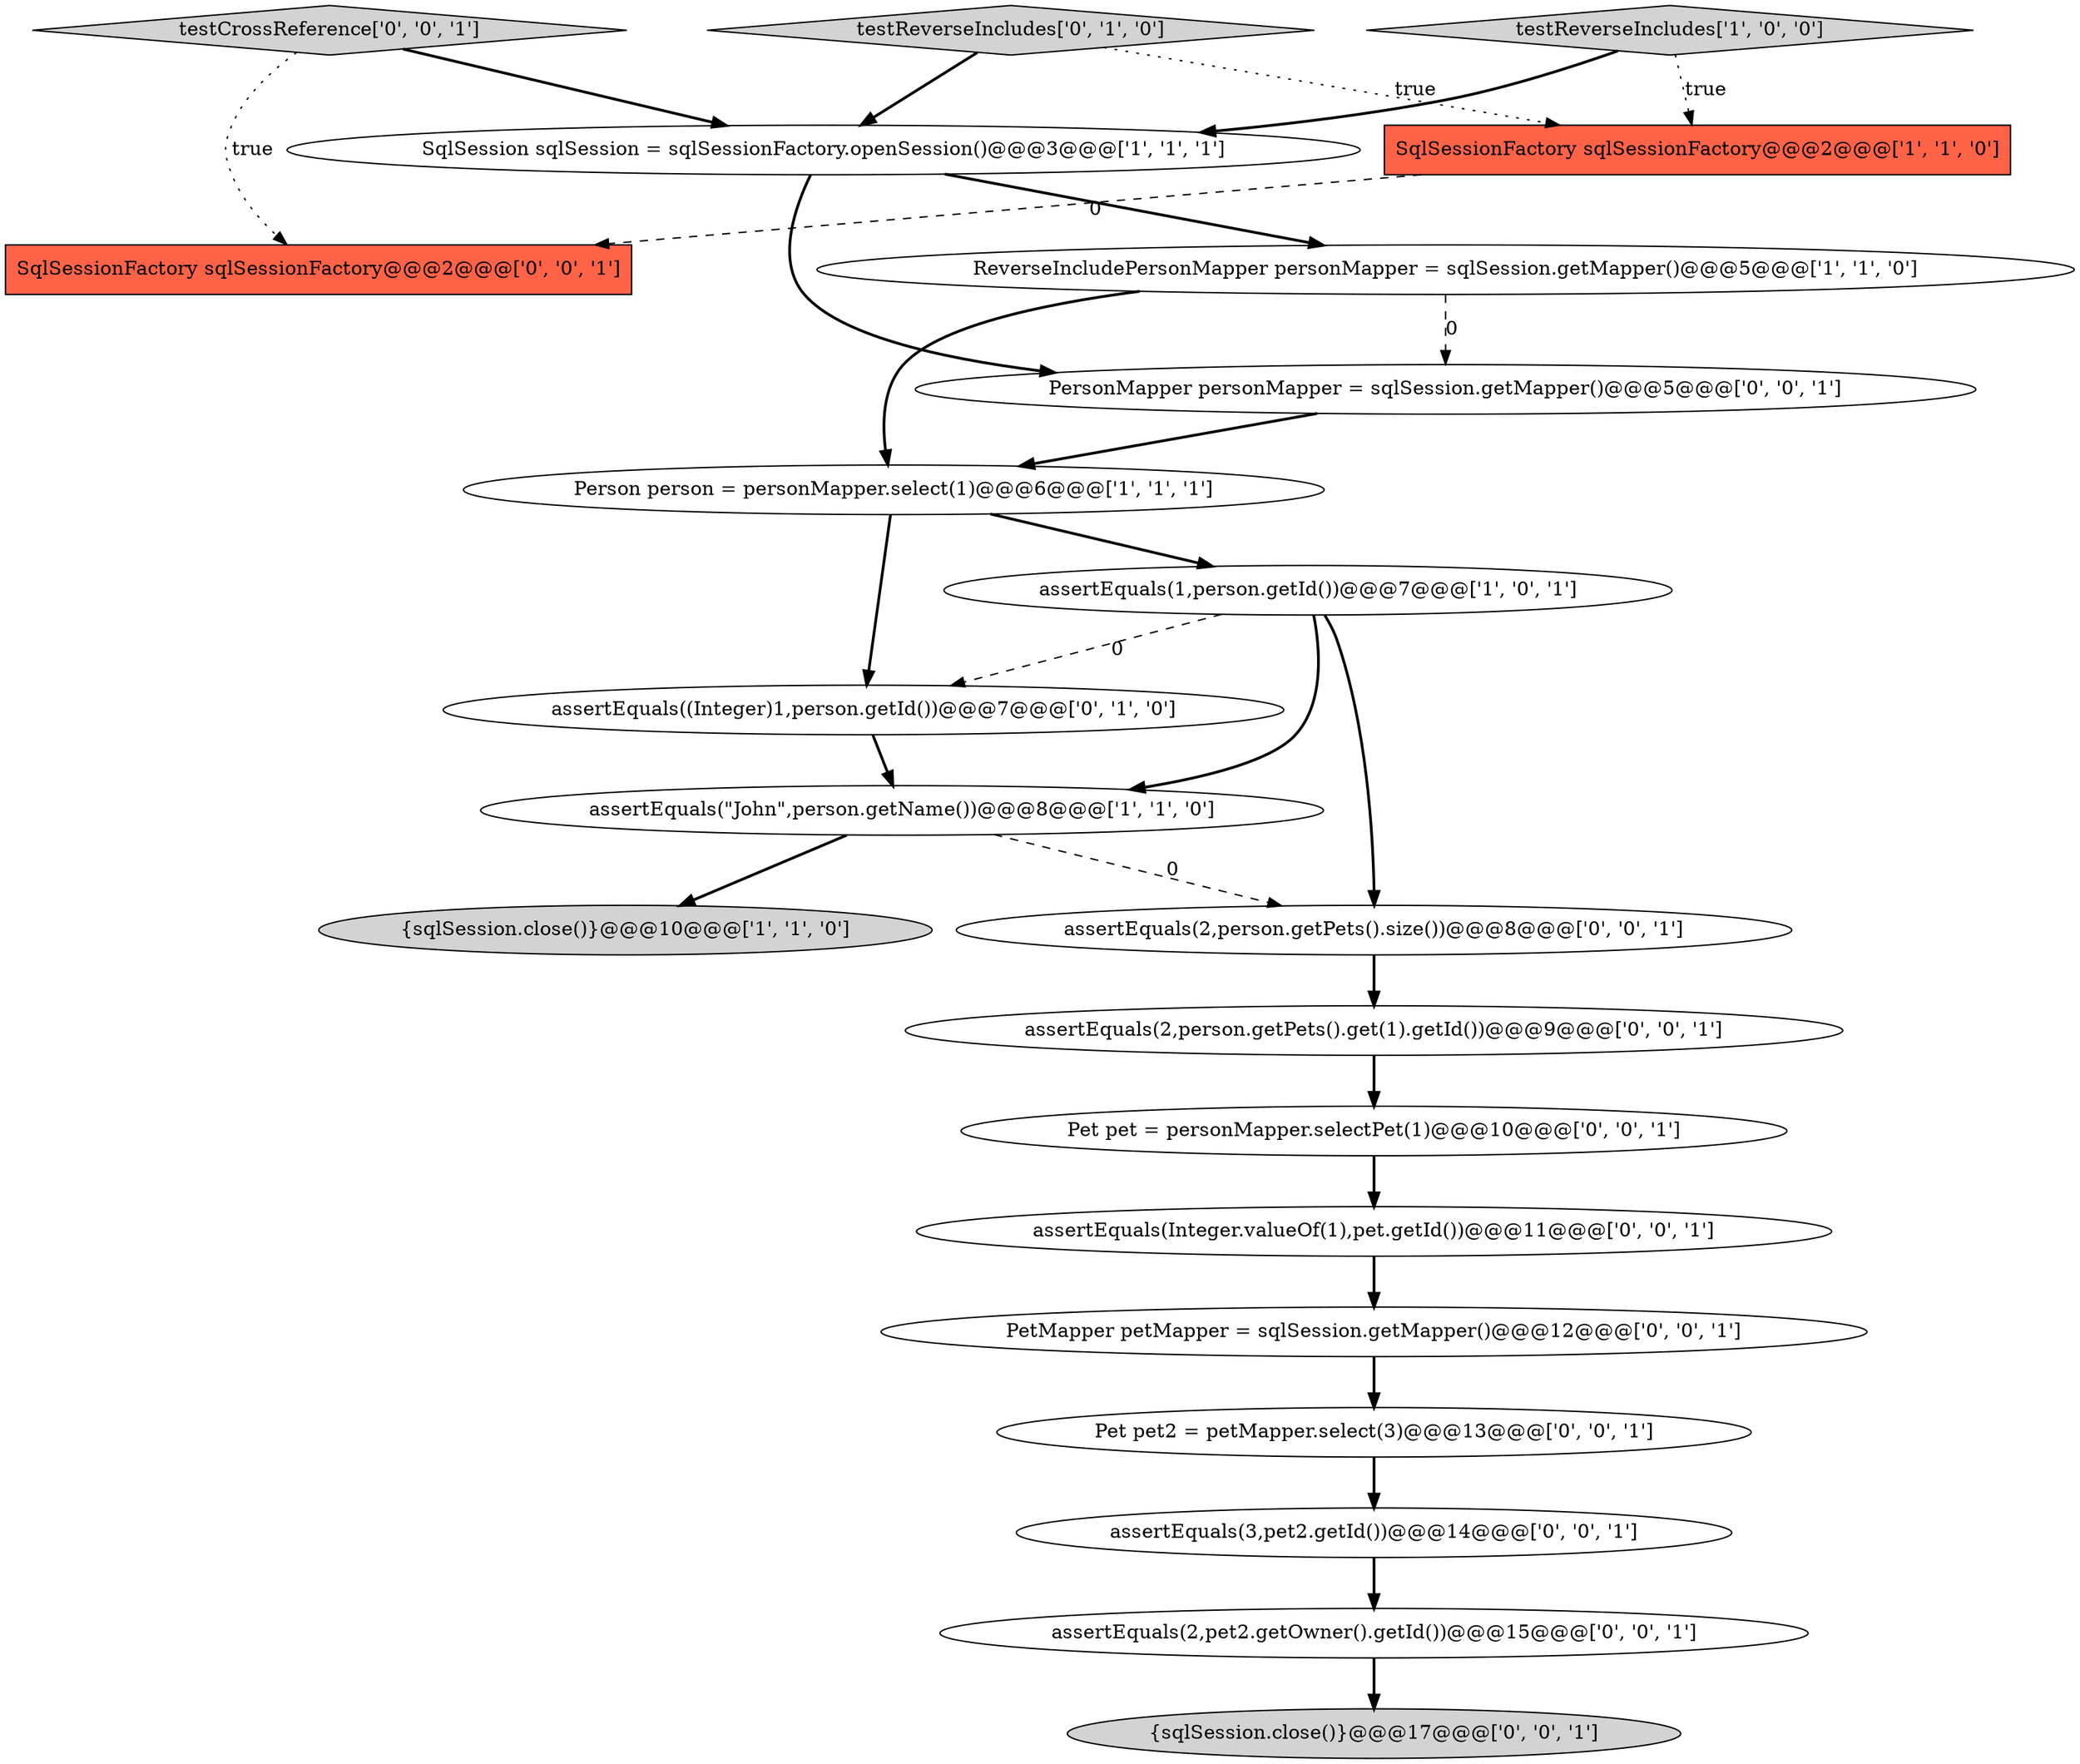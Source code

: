 digraph {
21 [style = filled, label = "assertEquals(3,pet2.getId())@@@14@@@['0', '0', '1']", fillcolor = white, shape = ellipse image = "AAA0AAABBB3BBB"];
15 [style = filled, label = "assertEquals(2,person.getPets().get(1).getId())@@@9@@@['0', '0', '1']", fillcolor = white, shape = ellipse image = "AAA0AAABBB3BBB"];
0 [style = filled, label = "SqlSession sqlSession = sqlSessionFactory.openSession()@@@3@@@['1', '1', '1']", fillcolor = white, shape = ellipse image = "AAA0AAABBB1BBB"];
1 [style = filled, label = "ReverseIncludePersonMapper personMapper = sqlSession.getMapper()@@@5@@@['1', '1', '0']", fillcolor = white, shape = ellipse image = "AAA0AAABBB1BBB"];
6 [style = filled, label = "assertEquals(\"John\",person.getName())@@@8@@@['1', '1', '0']", fillcolor = white, shape = ellipse image = "AAA0AAABBB1BBB"];
5 [style = filled, label = "SqlSessionFactory sqlSessionFactory@@@2@@@['1', '1', '0']", fillcolor = tomato, shape = box image = "AAA0AAABBB1BBB"];
16 [style = filled, label = "assertEquals(Integer.valueOf(1),pet.getId())@@@11@@@['0', '0', '1']", fillcolor = white, shape = ellipse image = "AAA0AAABBB3BBB"];
20 [style = filled, label = "assertEquals(2,pet2.getOwner().getId())@@@15@@@['0', '0', '1']", fillcolor = white, shape = ellipse image = "AAA0AAABBB3BBB"];
19 [style = filled, label = "SqlSessionFactory sqlSessionFactory@@@2@@@['0', '0', '1']", fillcolor = tomato, shape = box image = "AAA0AAABBB3BBB"];
12 [style = filled, label = "{sqlSession.close()}@@@17@@@['0', '0', '1']", fillcolor = lightgray, shape = ellipse image = "AAA0AAABBB3BBB"];
10 [style = filled, label = "PersonMapper personMapper = sqlSession.getMapper()@@@5@@@['0', '0', '1']", fillcolor = white, shape = ellipse image = "AAA0AAABBB3BBB"];
8 [style = filled, label = "testReverseIncludes['0', '1', '0']", fillcolor = lightgray, shape = diamond image = "AAA0AAABBB2BBB"];
7 [style = filled, label = "{sqlSession.close()}@@@10@@@['1', '1', '0']", fillcolor = lightgray, shape = ellipse image = "AAA0AAABBB1BBB"];
3 [style = filled, label = "testReverseIncludes['1', '0', '0']", fillcolor = lightgray, shape = diamond image = "AAA0AAABBB1BBB"];
2 [style = filled, label = "Person person = personMapper.select(1)@@@6@@@['1', '1', '1']", fillcolor = white, shape = ellipse image = "AAA0AAABBB1BBB"];
14 [style = filled, label = "Pet pet2 = petMapper.select(3)@@@13@@@['0', '0', '1']", fillcolor = white, shape = ellipse image = "AAA0AAABBB3BBB"];
17 [style = filled, label = "Pet pet = personMapper.selectPet(1)@@@10@@@['0', '0', '1']", fillcolor = white, shape = ellipse image = "AAA0AAABBB3BBB"];
11 [style = filled, label = "assertEquals(2,person.getPets().size())@@@8@@@['0', '0', '1']", fillcolor = white, shape = ellipse image = "AAA0AAABBB3BBB"];
13 [style = filled, label = "PetMapper petMapper = sqlSession.getMapper()@@@12@@@['0', '0', '1']", fillcolor = white, shape = ellipse image = "AAA0AAABBB3BBB"];
4 [style = filled, label = "assertEquals(1,person.getId())@@@7@@@['1', '0', '1']", fillcolor = white, shape = ellipse image = "AAA0AAABBB1BBB"];
18 [style = filled, label = "testCrossReference['0', '0', '1']", fillcolor = lightgray, shape = diamond image = "AAA0AAABBB3BBB"];
9 [style = filled, label = "assertEquals((Integer)1,person.getId())@@@7@@@['0', '1', '0']", fillcolor = white, shape = ellipse image = "AAA1AAABBB2BBB"];
4->6 [style = bold, label=""];
2->4 [style = bold, label=""];
10->2 [style = bold, label=""];
8->0 [style = bold, label=""];
4->9 [style = dashed, label="0"];
14->21 [style = bold, label=""];
4->11 [style = bold, label=""];
11->15 [style = bold, label=""];
5->19 [style = dashed, label="0"];
16->13 [style = bold, label=""];
0->1 [style = bold, label=""];
9->6 [style = bold, label=""];
0->10 [style = bold, label=""];
2->9 [style = bold, label=""];
21->20 [style = bold, label=""];
3->0 [style = bold, label=""];
1->10 [style = dashed, label="0"];
18->19 [style = dotted, label="true"];
8->5 [style = dotted, label="true"];
6->11 [style = dashed, label="0"];
6->7 [style = bold, label=""];
13->14 [style = bold, label=""];
17->16 [style = bold, label=""];
3->5 [style = dotted, label="true"];
1->2 [style = bold, label=""];
20->12 [style = bold, label=""];
18->0 [style = bold, label=""];
15->17 [style = bold, label=""];
}
